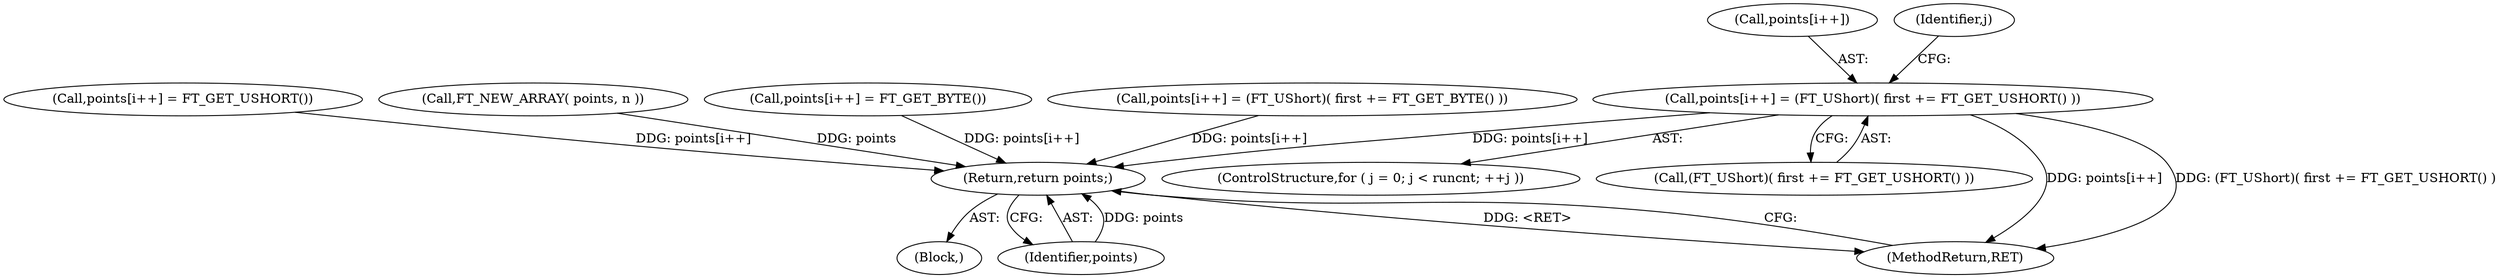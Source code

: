 digraph "0_savannah_59eb9f8cfe7d1df379a2318316d1f04f80fba54a@array" {
"1000197" [label="(Call,points[i++] = (FT_UShort)( first += FT_GET_USHORT() ))"];
"1000242" [label="(Return,return points;)"];
"1000177" [label="(Call,points[i++] = FT_GET_USHORT())"];
"1000149" [label="(Call,FT_NEW_ARRAY( points, n ))"];
"1000243" [label="(Identifier,points)"];
"1000211" [label="(Call,points[i++] = FT_GET_BYTE())"];
"1000104" [label="(Block,)"];
"1000188" [label="(ControlStructure,for ( j = 0; j < runcnt; ++j ))"];
"1000231" [label="(Call,points[i++] = (FT_UShort)( first += FT_GET_BYTE() ))"];
"1000202" [label="(Call,(FT_UShort)( first += FT_GET_USHORT() ))"];
"1000244" [label="(MethodReturn,RET)"];
"1000198" [label="(Call,points[i++])"];
"1000196" [label="(Identifier,j)"];
"1000242" [label="(Return,return points;)"];
"1000197" [label="(Call,points[i++] = (FT_UShort)( first += FT_GET_USHORT() ))"];
"1000197" -> "1000188"  [label="AST: "];
"1000197" -> "1000202"  [label="CFG: "];
"1000198" -> "1000197"  [label="AST: "];
"1000202" -> "1000197"  [label="AST: "];
"1000196" -> "1000197"  [label="CFG: "];
"1000197" -> "1000244"  [label="DDG: points[i++]"];
"1000197" -> "1000244"  [label="DDG: (FT_UShort)( first += FT_GET_USHORT() )"];
"1000197" -> "1000242"  [label="DDG: points[i++]"];
"1000242" -> "1000104"  [label="AST: "];
"1000242" -> "1000243"  [label="CFG: "];
"1000243" -> "1000242"  [label="AST: "];
"1000244" -> "1000242"  [label="CFG: "];
"1000242" -> "1000244"  [label="DDG: <RET>"];
"1000243" -> "1000242"  [label="DDG: points"];
"1000177" -> "1000242"  [label="DDG: points[i++]"];
"1000211" -> "1000242"  [label="DDG: points[i++]"];
"1000231" -> "1000242"  [label="DDG: points[i++]"];
"1000149" -> "1000242"  [label="DDG: points"];
}
